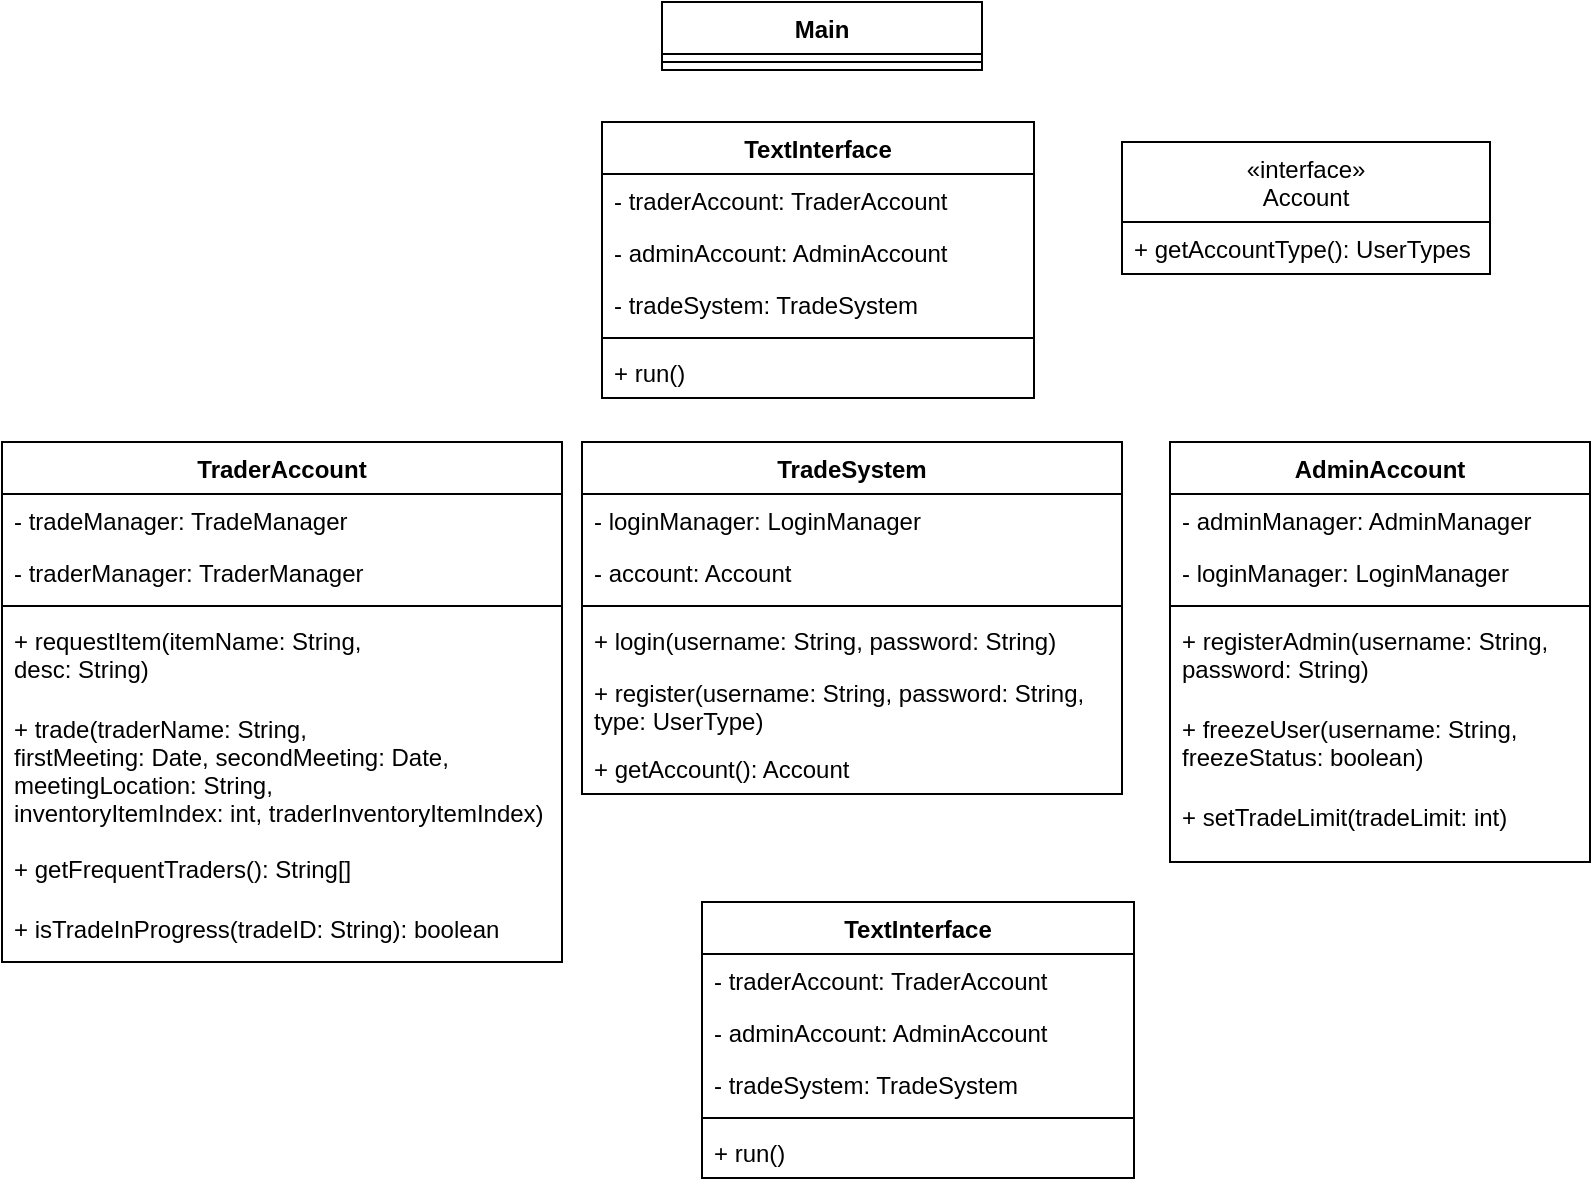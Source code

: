 <mxfile version="13.4.2" type="device"><diagram id="C5RBs43oDa-KdzZeNtuy" name="Page-1"><mxGraphModel dx="1185" dy="662" grid="1" gridSize="10" guides="1" tooltips="1" connect="1" arrows="1" fold="1" page="1" pageScale="1" pageWidth="827" pageHeight="1169" math="0" shadow="0"><root><mxCell id="WIyWlLk6GJQsqaUBKTNV-0"/><mxCell id="WIyWlLk6GJQsqaUBKTNV-1" parent="WIyWlLk6GJQsqaUBKTNV-0"/><mxCell id="7PWn8Yp-xH04kgllYcuz-0" value="Main" style="swimlane;fontStyle=1;align=center;verticalAlign=top;childLayout=stackLayout;horizontal=1;startSize=26;horizontalStack=0;resizeParent=1;resizeParentMax=0;resizeLast=0;collapsible=1;marginBottom=0;" vertex="1" parent="WIyWlLk6GJQsqaUBKTNV-1"><mxGeometry x="330" y="30" width="160" height="34" as="geometry"/></mxCell><mxCell id="7PWn8Yp-xH04kgllYcuz-2" value="" style="line;strokeWidth=1;fillColor=none;align=left;verticalAlign=middle;spacingTop=-1;spacingLeft=3;spacingRight=3;rotatable=0;labelPosition=right;points=[];portConstraint=eastwest;" vertex="1" parent="7PWn8Yp-xH04kgllYcuz-0"><mxGeometry y="26" width="160" height="8" as="geometry"/></mxCell><mxCell id="7PWn8Yp-xH04kgllYcuz-15" value="TextInterface" style="swimlane;fontStyle=1;align=center;verticalAlign=top;childLayout=stackLayout;horizontal=1;startSize=26;horizontalStack=0;resizeParent=1;resizeParentMax=0;resizeLast=0;collapsible=1;marginBottom=0;" vertex="1" parent="WIyWlLk6GJQsqaUBKTNV-1"><mxGeometry x="300" y="90" width="216" height="138" as="geometry"/></mxCell><mxCell id="7PWn8Yp-xH04kgllYcuz-16" value="- traderAccount: TraderAccount" style="text;strokeColor=none;fillColor=none;align=left;verticalAlign=top;spacingLeft=4;spacingRight=4;overflow=hidden;rotatable=0;points=[[0,0.5],[1,0.5]];portConstraint=eastwest;" vertex="1" parent="7PWn8Yp-xH04kgllYcuz-15"><mxGeometry y="26" width="216" height="26" as="geometry"/></mxCell><mxCell id="7PWn8Yp-xH04kgllYcuz-21" value="- adminAccount: AdminAccount" style="text;strokeColor=none;fillColor=none;align=left;verticalAlign=top;spacingLeft=4;spacingRight=4;overflow=hidden;rotatable=0;points=[[0,0.5],[1,0.5]];portConstraint=eastwest;" vertex="1" parent="7PWn8Yp-xH04kgllYcuz-15"><mxGeometry y="52" width="216" height="26" as="geometry"/></mxCell><mxCell id="7PWn8Yp-xH04kgllYcuz-22" value="- tradeSystem: TradeSystem" style="text;strokeColor=none;fillColor=none;align=left;verticalAlign=top;spacingLeft=4;spacingRight=4;overflow=hidden;rotatable=0;points=[[0,0.5],[1,0.5]];portConstraint=eastwest;" vertex="1" parent="7PWn8Yp-xH04kgllYcuz-15"><mxGeometry y="78" width="216" height="26" as="geometry"/></mxCell><mxCell id="7PWn8Yp-xH04kgllYcuz-17" value="" style="line;strokeWidth=1;fillColor=none;align=left;verticalAlign=middle;spacingTop=-1;spacingLeft=3;spacingRight=3;rotatable=0;labelPosition=right;points=[];portConstraint=eastwest;" vertex="1" parent="7PWn8Yp-xH04kgllYcuz-15"><mxGeometry y="104" width="216" height="8" as="geometry"/></mxCell><mxCell id="7PWn8Yp-xH04kgllYcuz-18" value="+ run()" style="text;strokeColor=none;fillColor=none;align=left;verticalAlign=top;spacingLeft=4;spacingRight=4;overflow=hidden;rotatable=0;points=[[0,0.5],[1,0.5]];portConstraint=eastwest;" vertex="1" parent="7PWn8Yp-xH04kgllYcuz-15"><mxGeometry y="112" width="216" height="26" as="geometry"/></mxCell><mxCell id="7PWn8Yp-xH04kgllYcuz-32" value="«interface»&#10;Account" style="swimlane;fontStyle=0;childLayout=stackLayout;horizontal=1;startSize=40;fillColor=none;horizontalStack=0;resizeParent=1;resizeParentMax=0;resizeLast=0;collapsible=1;marginBottom=0;" vertex="1" parent="WIyWlLk6GJQsqaUBKTNV-1"><mxGeometry x="560" y="100" width="184" height="66" as="geometry"/></mxCell><mxCell id="7PWn8Yp-xH04kgllYcuz-33" value="+ getAccountType(): UserTypes" style="text;strokeColor=none;fillColor=none;align=left;verticalAlign=top;spacingLeft=4;spacingRight=4;overflow=hidden;rotatable=0;points=[[0,0.5],[1,0.5]];portConstraint=eastwest;" vertex="1" parent="7PWn8Yp-xH04kgllYcuz-32"><mxGeometry y="40" width="184" height="26" as="geometry"/></mxCell><mxCell id="7PWn8Yp-xH04kgllYcuz-23" value="AdminAccount" style="swimlane;fontStyle=1;align=center;verticalAlign=top;childLayout=stackLayout;horizontal=1;startSize=26;horizontalStack=0;resizeParent=1;resizeParentMax=0;resizeLast=0;collapsible=1;marginBottom=0;" vertex="1" parent="WIyWlLk6GJQsqaUBKTNV-1"><mxGeometry x="584" y="250" width="210" height="210" as="geometry"/></mxCell><mxCell id="7PWn8Yp-xH04kgllYcuz-24" value="- adminManager: AdminManager" style="text;strokeColor=none;fillColor=none;align=left;verticalAlign=top;spacingLeft=4;spacingRight=4;overflow=hidden;rotatable=0;points=[[0,0.5],[1,0.5]];portConstraint=eastwest;" vertex="1" parent="7PWn8Yp-xH04kgllYcuz-23"><mxGeometry y="26" width="210" height="26" as="geometry"/></mxCell><mxCell id="7PWn8Yp-xH04kgllYcuz-39" value="- loginManager: LoginManager" style="text;strokeColor=none;fillColor=none;align=left;verticalAlign=top;spacingLeft=4;spacingRight=4;overflow=hidden;rotatable=0;points=[[0,0.5],[1,0.5]];portConstraint=eastwest;" vertex="1" parent="7PWn8Yp-xH04kgllYcuz-23"><mxGeometry y="52" width="210" height="26" as="geometry"/></mxCell><mxCell id="7PWn8Yp-xH04kgllYcuz-25" value="" style="line;strokeWidth=1;fillColor=none;align=left;verticalAlign=middle;spacingTop=-1;spacingLeft=3;spacingRight=3;rotatable=0;labelPosition=right;points=[];portConstraint=eastwest;" vertex="1" parent="7PWn8Yp-xH04kgllYcuz-23"><mxGeometry y="78" width="210" height="8" as="geometry"/></mxCell><mxCell id="7PWn8Yp-xH04kgllYcuz-26" value="+ registerAdmin(username: String, &#10;password: String)" style="text;strokeColor=none;fillColor=none;align=left;verticalAlign=top;spacingLeft=4;spacingRight=4;overflow=hidden;rotatable=0;points=[[0,0.5],[1,0.5]];portConstraint=eastwest;" vertex="1" parent="7PWn8Yp-xH04kgllYcuz-23"><mxGeometry y="86" width="210" height="44" as="geometry"/></mxCell><mxCell id="7PWn8Yp-xH04kgllYcuz-40" value="+ freezeUser(username: String, &#10;freezeStatus: boolean)" style="text;strokeColor=none;fillColor=none;align=left;verticalAlign=top;spacingLeft=4;spacingRight=4;overflow=hidden;rotatable=0;points=[[0,0.5],[1,0.5]];portConstraint=eastwest;" vertex="1" parent="7PWn8Yp-xH04kgllYcuz-23"><mxGeometry y="130" width="210" height="44" as="geometry"/></mxCell><mxCell id="7PWn8Yp-xH04kgllYcuz-41" value="+ setTradeLimit(tradeLimit: int)" style="text;strokeColor=none;fillColor=none;align=left;verticalAlign=top;spacingLeft=4;spacingRight=4;overflow=hidden;rotatable=0;points=[[0,0.5],[1,0.5]];portConstraint=eastwest;" vertex="1" parent="7PWn8Yp-xH04kgllYcuz-23"><mxGeometry y="174" width="210" height="36" as="geometry"/></mxCell><mxCell id="7PWn8Yp-xH04kgllYcuz-11" value="TradeSystem" style="swimlane;fontStyle=1;align=center;verticalAlign=top;childLayout=stackLayout;horizontal=1;startSize=26;horizontalStack=0;resizeParent=1;resizeParentMax=0;resizeLast=0;collapsible=1;marginBottom=0;" vertex="1" parent="WIyWlLk6GJQsqaUBKTNV-1"><mxGeometry x="290" y="250" width="270" height="176" as="geometry"/></mxCell><mxCell id="7PWn8Yp-xH04kgllYcuz-12" value="- loginManager: LoginManager" style="text;strokeColor=none;fillColor=none;align=left;verticalAlign=top;spacingLeft=4;spacingRight=4;overflow=hidden;rotatable=0;points=[[0,0.5],[1,0.5]];portConstraint=eastwest;" vertex="1" parent="7PWn8Yp-xH04kgllYcuz-11"><mxGeometry y="26" width="270" height="26" as="geometry"/></mxCell><mxCell id="7PWn8Yp-xH04kgllYcuz-36" value="- account: Account" style="text;strokeColor=none;fillColor=none;align=left;verticalAlign=top;spacingLeft=4;spacingRight=4;overflow=hidden;rotatable=0;points=[[0,0.5],[1,0.5]];portConstraint=eastwest;" vertex="1" parent="7PWn8Yp-xH04kgllYcuz-11"><mxGeometry y="52" width="270" height="26" as="geometry"/></mxCell><mxCell id="7PWn8Yp-xH04kgllYcuz-13" value="" style="line;strokeWidth=1;fillColor=none;align=left;verticalAlign=middle;spacingTop=-1;spacingLeft=3;spacingRight=3;rotatable=0;labelPosition=right;points=[];portConstraint=eastwest;" vertex="1" parent="7PWn8Yp-xH04kgllYcuz-11"><mxGeometry y="78" width="270" height="8" as="geometry"/></mxCell><mxCell id="7PWn8Yp-xH04kgllYcuz-14" value="+ login(username: String, password: String)" style="text;strokeColor=none;fillColor=none;align=left;verticalAlign=top;spacingLeft=4;spacingRight=4;overflow=hidden;rotatable=0;points=[[0,0.5],[1,0.5]];portConstraint=eastwest;" vertex="1" parent="7PWn8Yp-xH04kgllYcuz-11"><mxGeometry y="86" width="270" height="26" as="geometry"/></mxCell><mxCell id="7PWn8Yp-xH04kgllYcuz-37" value="+ register(username: String, password: String, &#10;type: UserType)" style="text;strokeColor=none;fillColor=none;align=left;verticalAlign=top;spacingLeft=4;spacingRight=4;overflow=hidden;rotatable=0;points=[[0,0.5],[1,0.5]];portConstraint=eastwest;" vertex="1" parent="7PWn8Yp-xH04kgllYcuz-11"><mxGeometry y="112" width="270" height="38" as="geometry"/></mxCell><mxCell id="7PWn8Yp-xH04kgllYcuz-38" value="+ getAccount(): Account" style="text;strokeColor=none;fillColor=none;align=left;verticalAlign=top;spacingLeft=4;spacingRight=4;overflow=hidden;rotatable=0;points=[[0,0.5],[1,0.5]];portConstraint=eastwest;" vertex="1" parent="7PWn8Yp-xH04kgllYcuz-11"><mxGeometry y="150" width="270" height="26" as="geometry"/></mxCell><mxCell id="7PWn8Yp-xH04kgllYcuz-27" value="TraderAccount" style="swimlane;fontStyle=1;align=center;verticalAlign=top;childLayout=stackLayout;horizontal=1;startSize=26;horizontalStack=0;resizeParent=1;resizeParentMax=0;resizeLast=0;collapsible=1;marginBottom=0;" vertex="1" parent="WIyWlLk6GJQsqaUBKTNV-1"><mxGeometry y="250" width="280" height="260" as="geometry"/></mxCell><mxCell id="7PWn8Yp-xH04kgllYcuz-28" value="- tradeManager: TradeManager" style="text;strokeColor=none;fillColor=none;align=left;verticalAlign=top;spacingLeft=4;spacingRight=4;overflow=hidden;rotatable=0;points=[[0,0.5],[1,0.5]];portConstraint=eastwest;" vertex="1" parent="7PWn8Yp-xH04kgllYcuz-27"><mxGeometry y="26" width="280" height="26" as="geometry"/></mxCell><mxCell id="7PWn8Yp-xH04kgllYcuz-42" value="- traderManager: TraderManager" style="text;strokeColor=none;fillColor=none;align=left;verticalAlign=top;spacingLeft=4;spacingRight=4;overflow=hidden;rotatable=0;points=[[0,0.5],[1,0.5]];portConstraint=eastwest;" vertex="1" parent="7PWn8Yp-xH04kgllYcuz-27"><mxGeometry y="52" width="280" height="26" as="geometry"/></mxCell><mxCell id="7PWn8Yp-xH04kgllYcuz-29" value="" style="line;strokeWidth=1;fillColor=none;align=left;verticalAlign=middle;spacingTop=-1;spacingLeft=3;spacingRight=3;rotatable=0;labelPosition=right;points=[];portConstraint=eastwest;" vertex="1" parent="7PWn8Yp-xH04kgllYcuz-27"><mxGeometry y="78" width="280" height="8" as="geometry"/></mxCell><mxCell id="7PWn8Yp-xH04kgllYcuz-30" value="+ requestItem(itemName: String, &#10;desc: String)" style="text;strokeColor=none;fillColor=none;align=left;verticalAlign=top;spacingLeft=4;spacingRight=4;overflow=hidden;rotatable=0;points=[[0,0.5],[1,0.5]];portConstraint=eastwest;" vertex="1" parent="7PWn8Yp-xH04kgllYcuz-27"><mxGeometry y="86" width="280" height="44" as="geometry"/></mxCell><mxCell id="7PWn8Yp-xH04kgllYcuz-43" value="+ trade(traderName: String, &#10;firstMeeting: Date, secondMeeting: Date,&#10;meetingLocation: String, &#10;inventoryItemIndex: int, traderInventoryItemIndex)" style="text;strokeColor=none;fillColor=none;align=left;verticalAlign=top;spacingLeft=4;spacingRight=4;overflow=hidden;rotatable=0;points=[[0,0.5],[1,0.5]];portConstraint=eastwest;" vertex="1" parent="7PWn8Yp-xH04kgllYcuz-27"><mxGeometry y="130" width="280" height="70" as="geometry"/></mxCell><mxCell id="7PWn8Yp-xH04kgllYcuz-44" value="+ getFrequentTraders(): String[]" style="text;strokeColor=none;fillColor=none;align=left;verticalAlign=top;spacingLeft=4;spacingRight=4;overflow=hidden;rotatable=0;points=[[0,0.5],[1,0.5]];portConstraint=eastwest;" vertex="1" parent="7PWn8Yp-xH04kgllYcuz-27"><mxGeometry y="200" width="280" height="30" as="geometry"/></mxCell><mxCell id="7PWn8Yp-xH04kgllYcuz-45" value="+ isTradeInProgress(tradeID: String): boolean" style="text;strokeColor=none;fillColor=none;align=left;verticalAlign=top;spacingLeft=4;spacingRight=4;overflow=hidden;rotatable=0;points=[[0,0.5],[1,0.5]];portConstraint=eastwest;" vertex="1" parent="7PWn8Yp-xH04kgllYcuz-27"><mxGeometry y="230" width="280" height="30" as="geometry"/></mxCell><mxCell id="7PWn8Yp-xH04kgllYcuz-46" value="TextInterface" style="swimlane;fontStyle=1;align=center;verticalAlign=top;childLayout=stackLayout;horizontal=1;startSize=26;horizontalStack=0;resizeParent=1;resizeParentMax=0;resizeLast=0;collapsible=1;marginBottom=0;" vertex="1" parent="WIyWlLk6GJQsqaUBKTNV-1"><mxGeometry x="350" y="480" width="216" height="138" as="geometry"/></mxCell><mxCell id="7PWn8Yp-xH04kgllYcuz-47" value="- traderAccount: TraderAccount" style="text;strokeColor=none;fillColor=none;align=left;verticalAlign=top;spacingLeft=4;spacingRight=4;overflow=hidden;rotatable=0;points=[[0,0.5],[1,0.5]];portConstraint=eastwest;" vertex="1" parent="7PWn8Yp-xH04kgllYcuz-46"><mxGeometry y="26" width="216" height="26" as="geometry"/></mxCell><mxCell id="7PWn8Yp-xH04kgllYcuz-48" value="- adminAccount: AdminAccount" style="text;strokeColor=none;fillColor=none;align=left;verticalAlign=top;spacingLeft=4;spacingRight=4;overflow=hidden;rotatable=0;points=[[0,0.5],[1,0.5]];portConstraint=eastwest;" vertex="1" parent="7PWn8Yp-xH04kgllYcuz-46"><mxGeometry y="52" width="216" height="26" as="geometry"/></mxCell><mxCell id="7PWn8Yp-xH04kgllYcuz-49" value="- tradeSystem: TradeSystem" style="text;strokeColor=none;fillColor=none;align=left;verticalAlign=top;spacingLeft=4;spacingRight=4;overflow=hidden;rotatable=0;points=[[0,0.5],[1,0.5]];portConstraint=eastwest;" vertex="1" parent="7PWn8Yp-xH04kgllYcuz-46"><mxGeometry y="78" width="216" height="26" as="geometry"/></mxCell><mxCell id="7PWn8Yp-xH04kgllYcuz-50" value="" style="line;strokeWidth=1;fillColor=none;align=left;verticalAlign=middle;spacingTop=-1;spacingLeft=3;spacingRight=3;rotatable=0;labelPosition=right;points=[];portConstraint=eastwest;" vertex="1" parent="7PWn8Yp-xH04kgllYcuz-46"><mxGeometry y="104" width="216" height="8" as="geometry"/></mxCell><mxCell id="7PWn8Yp-xH04kgllYcuz-51" value="+ run()" style="text;strokeColor=none;fillColor=none;align=left;verticalAlign=top;spacingLeft=4;spacingRight=4;overflow=hidden;rotatable=0;points=[[0,0.5],[1,0.5]];portConstraint=eastwest;" vertex="1" parent="7PWn8Yp-xH04kgllYcuz-46"><mxGeometry y="112" width="216" height="26" as="geometry"/></mxCell></root></mxGraphModel></diagram></mxfile>